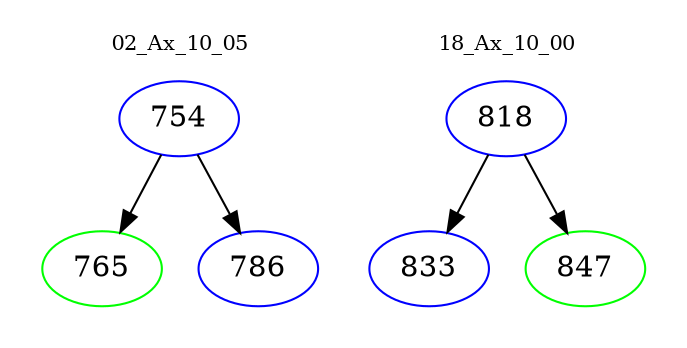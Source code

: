 digraph{
subgraph cluster_0 {
color = white
label = "02_Ax_10_05";
fontsize=10;
T0_754 [label="754", color="blue"]
T0_754 -> T0_765 [color="black"]
T0_765 [label="765", color="green"]
T0_754 -> T0_786 [color="black"]
T0_786 [label="786", color="blue"]
}
subgraph cluster_1 {
color = white
label = "18_Ax_10_00";
fontsize=10;
T1_818 [label="818", color="blue"]
T1_818 -> T1_833 [color="black"]
T1_833 [label="833", color="blue"]
T1_818 -> T1_847 [color="black"]
T1_847 [label="847", color="green"]
}
}
